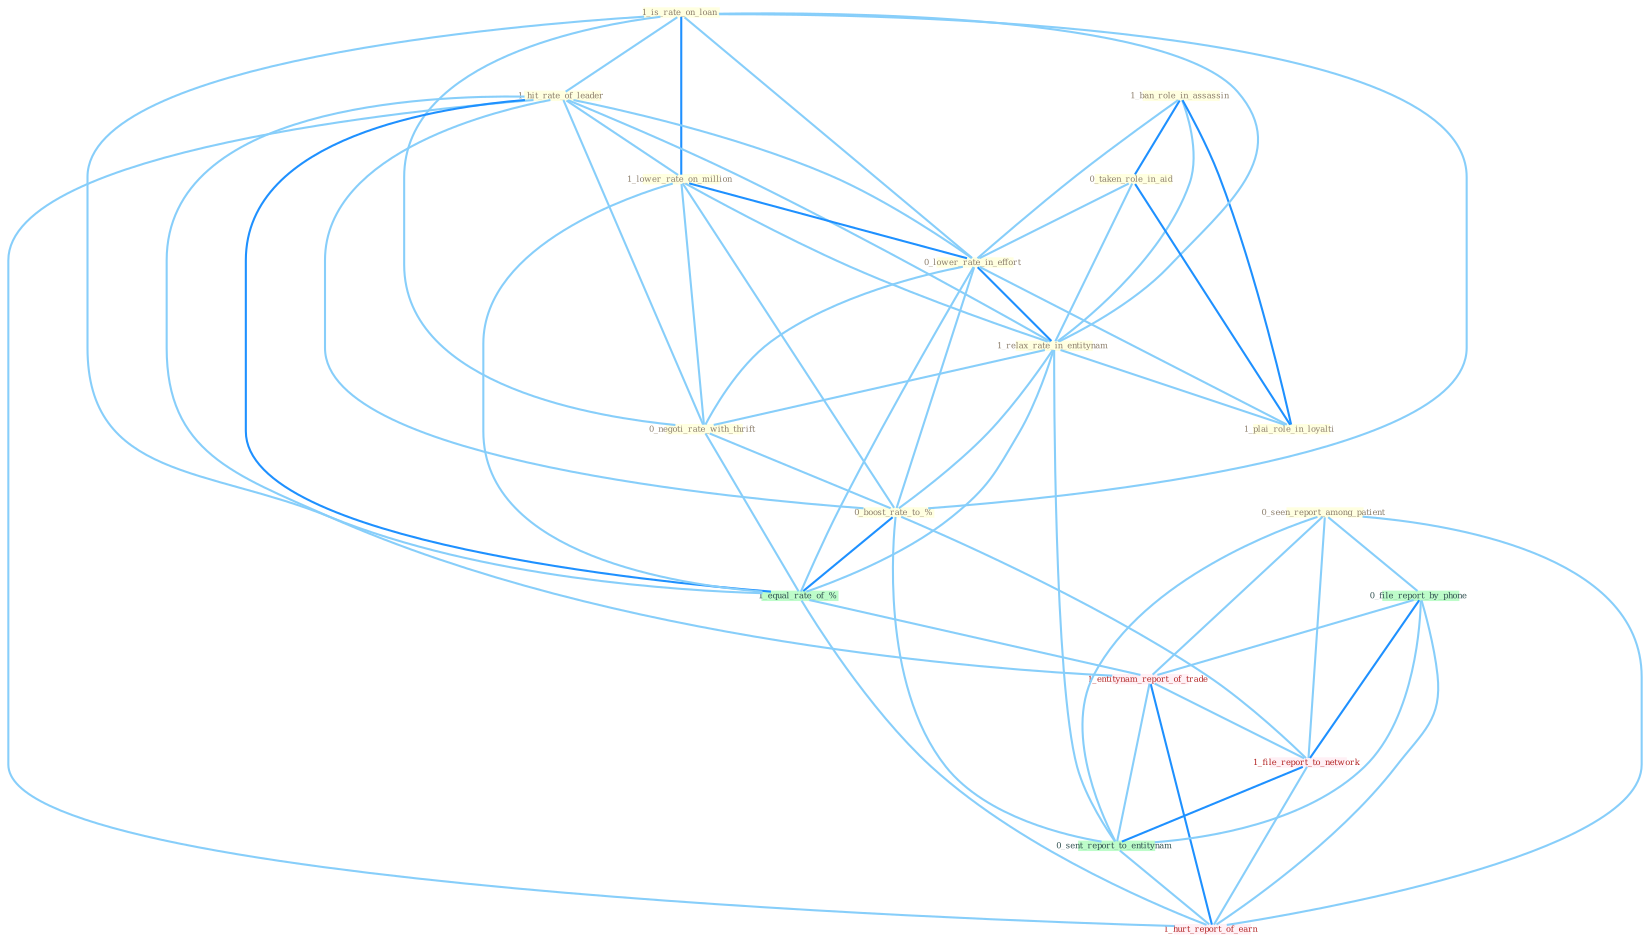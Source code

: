 Graph G{ 
    node
    [shape=polygon,style=filled,width=.5,height=.06,color="#BDFCC9",fixedsize=true,fontsize=4,
    fontcolor="#2f4f4f"];
    {node
    [color="#ffffe0", fontcolor="#8b7d6b"] "1_ban_role_in_assassin " "1_is_rate_on_loan " "1_hit_rate_of_leader " "0_seen_report_among_patient " "0_taken_role_in_aid " "1_lower_rate_on_million " "0_lower_rate_in_effort " "1_relax_rate_in_entitynam " "0_negoti_rate_with_thrift " "1_plai_role_in_loyalti " "0_boost_rate_to_% "}
{node [color="#fff0f5", fontcolor="#b22222"] "1_entitynam_report_of_trade " "1_file_report_to_network " "1_hurt_report_of_earn "}
edge [color="#B0E2FF"];

	"1_ban_role_in_assassin " -- "0_taken_role_in_aid " [w="2", color="#1e90ff" , len=0.8];
	"1_ban_role_in_assassin " -- "0_lower_rate_in_effort " [w="1", color="#87cefa" ];
	"1_ban_role_in_assassin " -- "1_relax_rate_in_entitynam " [w="1", color="#87cefa" ];
	"1_ban_role_in_assassin " -- "1_plai_role_in_loyalti " [w="2", color="#1e90ff" , len=0.8];
	"1_is_rate_on_loan " -- "1_hit_rate_of_leader " [w="1", color="#87cefa" ];
	"1_is_rate_on_loan " -- "1_lower_rate_on_million " [w="2", color="#1e90ff" , len=0.8];
	"1_is_rate_on_loan " -- "0_lower_rate_in_effort " [w="1", color="#87cefa" ];
	"1_is_rate_on_loan " -- "1_relax_rate_in_entitynam " [w="1", color="#87cefa" ];
	"1_is_rate_on_loan " -- "0_negoti_rate_with_thrift " [w="1", color="#87cefa" ];
	"1_is_rate_on_loan " -- "0_boost_rate_to_% " [w="1", color="#87cefa" ];
	"1_is_rate_on_loan " -- "1_equal_rate_of_% " [w="1", color="#87cefa" ];
	"1_hit_rate_of_leader " -- "1_lower_rate_on_million " [w="1", color="#87cefa" ];
	"1_hit_rate_of_leader " -- "0_lower_rate_in_effort " [w="1", color="#87cefa" ];
	"1_hit_rate_of_leader " -- "1_relax_rate_in_entitynam " [w="1", color="#87cefa" ];
	"1_hit_rate_of_leader " -- "0_negoti_rate_with_thrift " [w="1", color="#87cefa" ];
	"1_hit_rate_of_leader " -- "0_boost_rate_to_% " [w="1", color="#87cefa" ];
	"1_hit_rate_of_leader " -- "1_equal_rate_of_% " [w="2", color="#1e90ff" , len=0.8];
	"1_hit_rate_of_leader " -- "1_entitynam_report_of_trade " [w="1", color="#87cefa" ];
	"1_hit_rate_of_leader " -- "1_hurt_report_of_earn " [w="1", color="#87cefa" ];
	"0_seen_report_among_patient " -- "0_file_report_by_phone " [w="1", color="#87cefa" ];
	"0_seen_report_among_patient " -- "1_entitynam_report_of_trade " [w="1", color="#87cefa" ];
	"0_seen_report_among_patient " -- "1_file_report_to_network " [w="1", color="#87cefa" ];
	"0_seen_report_among_patient " -- "0_sent_report_to_entitynam " [w="1", color="#87cefa" ];
	"0_seen_report_among_patient " -- "1_hurt_report_of_earn " [w="1", color="#87cefa" ];
	"0_taken_role_in_aid " -- "0_lower_rate_in_effort " [w="1", color="#87cefa" ];
	"0_taken_role_in_aid " -- "1_relax_rate_in_entitynam " [w="1", color="#87cefa" ];
	"0_taken_role_in_aid " -- "1_plai_role_in_loyalti " [w="2", color="#1e90ff" , len=0.8];
	"1_lower_rate_on_million " -- "0_lower_rate_in_effort " [w="2", color="#1e90ff" , len=0.8];
	"1_lower_rate_on_million " -- "1_relax_rate_in_entitynam " [w="1", color="#87cefa" ];
	"1_lower_rate_on_million " -- "0_negoti_rate_with_thrift " [w="1", color="#87cefa" ];
	"1_lower_rate_on_million " -- "0_boost_rate_to_% " [w="1", color="#87cefa" ];
	"1_lower_rate_on_million " -- "1_equal_rate_of_% " [w="1", color="#87cefa" ];
	"0_lower_rate_in_effort " -- "1_relax_rate_in_entitynam " [w="2", color="#1e90ff" , len=0.8];
	"0_lower_rate_in_effort " -- "0_negoti_rate_with_thrift " [w="1", color="#87cefa" ];
	"0_lower_rate_in_effort " -- "1_plai_role_in_loyalti " [w="1", color="#87cefa" ];
	"0_lower_rate_in_effort " -- "0_boost_rate_to_% " [w="1", color="#87cefa" ];
	"0_lower_rate_in_effort " -- "1_equal_rate_of_% " [w="1", color="#87cefa" ];
	"1_relax_rate_in_entitynam " -- "0_negoti_rate_with_thrift " [w="1", color="#87cefa" ];
	"1_relax_rate_in_entitynam " -- "1_plai_role_in_loyalti " [w="1", color="#87cefa" ];
	"1_relax_rate_in_entitynam " -- "0_boost_rate_to_% " [w="1", color="#87cefa" ];
	"1_relax_rate_in_entitynam " -- "1_equal_rate_of_% " [w="1", color="#87cefa" ];
	"1_relax_rate_in_entitynam " -- "0_sent_report_to_entitynam " [w="1", color="#87cefa" ];
	"0_negoti_rate_with_thrift " -- "0_boost_rate_to_% " [w="1", color="#87cefa" ];
	"0_negoti_rate_with_thrift " -- "1_equal_rate_of_% " [w="1", color="#87cefa" ];
	"0_boost_rate_to_% " -- "1_equal_rate_of_% " [w="2", color="#1e90ff" , len=0.8];
	"0_boost_rate_to_% " -- "1_file_report_to_network " [w="1", color="#87cefa" ];
	"0_boost_rate_to_% " -- "0_sent_report_to_entitynam " [w="1", color="#87cefa" ];
	"0_file_report_by_phone " -- "1_entitynam_report_of_trade " [w="1", color="#87cefa" ];
	"0_file_report_by_phone " -- "1_file_report_to_network " [w="2", color="#1e90ff" , len=0.8];
	"0_file_report_by_phone " -- "0_sent_report_to_entitynam " [w="1", color="#87cefa" ];
	"0_file_report_by_phone " -- "1_hurt_report_of_earn " [w="1", color="#87cefa" ];
	"1_equal_rate_of_% " -- "1_entitynam_report_of_trade " [w="1", color="#87cefa" ];
	"1_equal_rate_of_% " -- "1_hurt_report_of_earn " [w="1", color="#87cefa" ];
	"1_entitynam_report_of_trade " -- "1_file_report_to_network " [w="1", color="#87cefa" ];
	"1_entitynam_report_of_trade " -- "0_sent_report_to_entitynam " [w="1", color="#87cefa" ];
	"1_entitynam_report_of_trade " -- "1_hurt_report_of_earn " [w="2", color="#1e90ff" , len=0.8];
	"1_file_report_to_network " -- "0_sent_report_to_entitynam " [w="2", color="#1e90ff" , len=0.8];
	"1_file_report_to_network " -- "1_hurt_report_of_earn " [w="1", color="#87cefa" ];
	"0_sent_report_to_entitynam " -- "1_hurt_report_of_earn " [w="1", color="#87cefa" ];
}